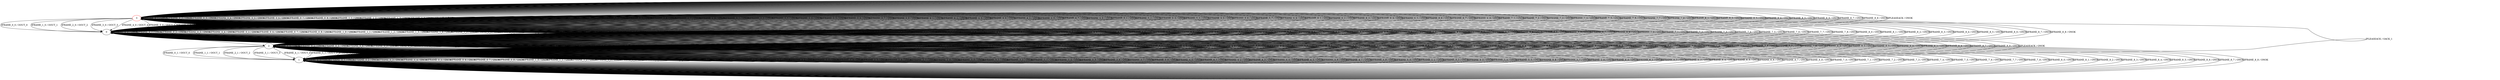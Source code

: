 digraph {
3 [color="red"]
0
1
2
3 -> 0 [label="IFRAME_0_0 / OOUT_0"]
3 -> 3 [label="IFRAME_0_1 / ONOK"]
3 -> 3 [label="IFRAME_0_2 / ONOK"]
3 -> 3 [label="IFRAME_0_3 / ONOK"]
3 -> 3 [label="IFRAME_0_4 / ONOK"]
3 -> 3 [label="IFRAME_0_5 / ONOK"]
3 -> 3 [label="IFRAME_0_6 / ONOK"]
3 -> 3 [label="IFRAME_0_7 / ONOK"]
3 -> 3 [label="IFRAME_0_8 / ONOK"]
3 -> 0 [label="IFRAME_1_0 / OOUT_1"]
3 -> 3 [label="IFRAME_1_1 / ONOK"]
3 -> 3 [label="IFRAME_1_2 / ONOK"]
3 -> 3 [label="IFRAME_1_3 / ONOK"]
3 -> 3 [label="IFRAME_1_4 / ONOK"]
3 -> 3 [label="IFRAME_1_5 / ONOK"]
3 -> 3 [label="IFRAME_1_6 / ONOK"]
3 -> 3 [label="IFRAME_1_7 / ONOK"]
3 -> 3 [label="IFRAME_1_8 / ONOK"]
3 -> 0 [label="IFRAME_2_0 / OOUT_2"]
3 -> 3 [label="IFRAME_2_1 / ONOK"]
3 -> 3 [label="IFRAME_2_2 / ONOK"]
3 -> 3 [label="IFRAME_2_3 / ONOK"]
3 -> 3 [label="IFRAME_2_4 / ONOK"]
3 -> 3 [label="IFRAME_2_5 / ONOK"]
3 -> 3 [label="IFRAME_2_6 / ONOK"]
3 -> 3 [label="IFRAME_2_7 / ONOK"]
3 -> 3 [label="IFRAME_2_8 / ONOK"]
3 -> 0 [label="IFRAME_3_0 / OOUT_3"]
3 -> 3 [label="IFRAME_3_1 / ONOK"]
3 -> 3 [label="IFRAME_3_2 / ONOK"]
3 -> 3 [label="IFRAME_3_3 / ONOK"]
3 -> 3 [label="IFRAME_3_4 / ONOK"]
3 -> 3 [label="IFRAME_3_5 / ONOK"]
3 -> 3 [label="IFRAME_3_6 / ONOK"]
3 -> 3 [label="IFRAME_3_7 / ONOK"]
3 -> 3 [label="IFRAME_3_8 / ONOK"]
3 -> 0 [label="IFRAME_4_0 / OOUT_4"]
3 -> 3 [label="IFRAME_4_1 / ONOK"]
3 -> 3 [label="IFRAME_4_2 / ONOK"]
3 -> 3 [label="IFRAME_4_3 / ONOK"]
3 -> 3 [label="IFRAME_4_4 / ONOK"]
3 -> 3 [label="IFRAME_4_5 / ONOK"]
3 -> 3 [label="IFRAME_4_6 / ONOK"]
3 -> 3 [label="IFRAME_4_7 / ONOK"]
3 -> 3 [label="IFRAME_4_8 / ONOK"]
3 -> 0 [label="IFRAME_5_0 / OOUT_5"]
3 -> 3 [label="IFRAME_5_1 / ONOK"]
3 -> 3 [label="IFRAME_5_2 / ONOK"]
3 -> 3 [label="IFRAME_5_3 / ONOK"]
3 -> 3 [label="IFRAME_5_4 / ONOK"]
3 -> 3 [label="IFRAME_5_5 / ONOK"]
3 -> 3 [label="IFRAME_5_6 / ONOK"]
3 -> 3 [label="IFRAME_5_7 / ONOK"]
3 -> 3 [label="IFRAME_5_8 / ONOK"]
3 -> 0 [label="IFRAME_6_0 / OOUT_6"]
3 -> 3 [label="IFRAME_6_1 / ONOK"]
3 -> 3 [label="IFRAME_6_2 / ONOK"]
3 -> 3 [label="IFRAME_6_3 / ONOK"]
3 -> 3 [label="IFRAME_6_4 / ONOK"]
3 -> 3 [label="IFRAME_6_5 / ONOK"]
3 -> 3 [label="IFRAME_6_6 / ONOK"]
3 -> 3 [label="IFRAME_6_7 / ONOK"]
3 -> 3 [label="IFRAME_6_8 / ONOK"]
3 -> 0 [label="IFRAME_7_0 / OOUT_7"]
3 -> 3 [label="IFRAME_7_1 / ONOK"]
3 -> 3 [label="IFRAME_7_2 / ONOK"]
3 -> 3 [label="IFRAME_7_3 / ONOK"]
3 -> 3 [label="IFRAME_7_4 / ONOK"]
3 -> 3 [label="IFRAME_7_5 / ONOK"]
3 -> 3 [label="IFRAME_7_6 / ONOK"]
3 -> 3 [label="IFRAME_7_7 / ONOK"]
3 -> 3 [label="IFRAME_7_8 / ONOK"]
3 -> 0 [label="IFRAME_8_0 / OOUT_8"]
3 -> 3 [label="IFRAME_8_1 / ONOK"]
3 -> 3 [label="IFRAME_8_2 / ONOK"]
3 -> 3 [label="IFRAME_8_3 / ONOK"]
3 -> 3 [label="IFRAME_8_4 / ONOK"]
3 -> 3 [label="IFRAME_8_5 / ONOK"]
3 -> 3 [label="IFRAME_8_6 / ONOK"]
3 -> 3 [label="IFRAME_8_7 / ONOK"]
3 -> 3 [label="IFRAME_8_8 / ONOK"]
3 -> 3 [label="IPLEASEACK / ONOK"]
0 -> 0 [label="IFRAME_0_0 / ONOK"]
0 -> 0 [label="IFRAME_0_1 / ONOK"]
0 -> 0 [label="IFRAME_0_2 / ONOK"]
0 -> 0 [label="IFRAME_0_3 / ONOK"]
0 -> 0 [label="IFRAME_0_4 / ONOK"]
0 -> 0 [label="IFRAME_0_5 / ONOK"]
0 -> 0 [label="IFRAME_0_6 / ONOK"]
0 -> 0 [label="IFRAME_0_7 / ONOK"]
0 -> 0 [label="IFRAME_0_8 / ONOK"]
0 -> 0 [label="IFRAME_1_0 / ONOK"]
0 -> 0 [label="IFRAME_1_1 / ONOK"]
0 -> 0 [label="IFRAME_1_2 / ONOK"]
0 -> 0 [label="IFRAME_1_3 / ONOK"]
0 -> 0 [label="IFRAME_1_4 / ONOK"]
0 -> 0 [label="IFRAME_1_5 / ONOK"]
0 -> 0 [label="IFRAME_1_6 / ONOK"]
0 -> 0 [label="IFRAME_1_7 / ONOK"]
0 -> 0 [label="IFRAME_1_8 / ONOK"]
0 -> 0 [label="IFRAME_2_0 / ONOK"]
0 -> 0 [label="IFRAME_2_1 / ONOK"]
0 -> 0 [label="IFRAME_2_2 / ONOK"]
0 -> 0 [label="IFRAME_2_3 / ONOK"]
0 -> 0 [label="IFRAME_2_4 / ONOK"]
0 -> 0 [label="IFRAME_2_5 / ONOK"]
0 -> 0 [label="IFRAME_2_6 / ONOK"]
0 -> 0 [label="IFRAME_2_7 / ONOK"]
0 -> 0 [label="IFRAME_2_8 / ONOK"]
0 -> 0 [label="IFRAME_3_0 / ONOK"]
0 -> 0 [label="IFRAME_3_1 / ONOK"]
0 -> 0 [label="IFRAME_3_2 / ONOK"]
0 -> 0 [label="IFRAME_3_3 / ONOK"]
0 -> 0 [label="IFRAME_3_4 / ONOK"]
0 -> 0 [label="IFRAME_3_5 / ONOK"]
0 -> 0 [label="IFRAME_3_6 / ONOK"]
0 -> 0 [label="IFRAME_3_7 / ONOK"]
0 -> 0 [label="IFRAME_3_8 / ONOK"]
0 -> 0 [label="IFRAME_4_0 / ONOK"]
0 -> 0 [label="IFRAME_4_1 / ONOK"]
0 -> 0 [label="IFRAME_4_2 / ONOK"]
0 -> 0 [label="IFRAME_4_3 / ONOK"]
0 -> 0 [label="IFRAME_4_4 / ONOK"]
0 -> 0 [label="IFRAME_4_5 / ONOK"]
0 -> 0 [label="IFRAME_4_6 / ONOK"]
0 -> 0 [label="IFRAME_4_7 / ONOK"]
0 -> 0 [label="IFRAME_4_8 / ONOK"]
0 -> 0 [label="IFRAME_5_0 / ONOK"]
0 -> 0 [label="IFRAME_5_1 / ONOK"]
0 -> 0 [label="IFRAME_5_2 / ONOK"]
0 -> 0 [label="IFRAME_5_3 / ONOK"]
0 -> 0 [label="IFRAME_5_4 / ONOK"]
0 -> 0 [label="IFRAME_5_5 / ONOK"]
0 -> 0 [label="IFRAME_5_6 / ONOK"]
0 -> 0 [label="IFRAME_5_7 / ONOK"]
0 -> 0 [label="IFRAME_5_8 / ONOK"]
0 -> 0 [label="IFRAME_6_0 / ONOK"]
0 -> 0 [label="IFRAME_6_1 / ONOK"]
0 -> 0 [label="IFRAME_6_2 / ONOK"]
0 -> 0 [label="IFRAME_6_3 / ONOK"]
0 -> 0 [label="IFRAME_6_4 / ONOK"]
0 -> 0 [label="IFRAME_6_5 / ONOK"]
0 -> 0 [label="IFRAME_6_6 / ONOK"]
0 -> 0 [label="IFRAME_6_7 / ONOK"]
0 -> 0 [label="IFRAME_6_8 / ONOK"]
0 -> 0 [label="IFRAME_7_0 / ONOK"]
0 -> 0 [label="IFRAME_7_1 / ONOK"]
0 -> 0 [label="IFRAME_7_2 / ONOK"]
0 -> 0 [label="IFRAME_7_3 / ONOK"]
0 -> 0 [label="IFRAME_7_4 / ONOK"]
0 -> 0 [label="IFRAME_7_5 / ONOK"]
0 -> 0 [label="IFRAME_7_6 / ONOK"]
0 -> 0 [label="IFRAME_7_7 / ONOK"]
0 -> 0 [label="IFRAME_7_8 / ONOK"]
0 -> 0 [label="IFRAME_8_0 / ONOK"]
0 -> 0 [label="IFRAME_8_1 / ONOK"]
0 -> 0 [label="IFRAME_8_2 / ONOK"]
0 -> 0 [label="IFRAME_8_3 / ONOK"]
0 -> 0 [label="IFRAME_8_4 / ONOK"]
0 -> 0 [label="IFRAME_8_5 / ONOK"]
0 -> 0 [label="IFRAME_8_6 / ONOK"]
0 -> 0 [label="IFRAME_8_7 / ONOK"]
0 -> 0 [label="IFRAME_8_8 / ONOK"]
0 -> 2 [label="IPLEASEACK / OACK_0"]
1 -> 1 [label="IFRAME_0_0 / ONOK"]
1 -> 1 [label="IFRAME_0_1 / ONOK"]
1 -> 1 [label="IFRAME_0_2 / ONOK"]
1 -> 1 [label="IFRAME_0_3 / ONOK"]
1 -> 1 [label="IFRAME_0_4 / ONOK"]
1 -> 1 [label="IFRAME_0_5 / ONOK"]
1 -> 1 [label="IFRAME_0_6 / ONOK"]
1 -> 1 [label="IFRAME_0_7 / ONOK"]
1 -> 1 [label="IFRAME_0_8 / ONOK"]
1 -> 1 [label="IFRAME_1_0 / ONOK"]
1 -> 1 [label="IFRAME_1_1 / ONOK"]
1 -> 1 [label="IFRAME_1_2 / ONOK"]
1 -> 1 [label="IFRAME_1_3 / ONOK"]
1 -> 1 [label="IFRAME_1_4 / ONOK"]
1 -> 1 [label="IFRAME_1_5 / ONOK"]
1 -> 1 [label="IFRAME_1_6 / ONOK"]
1 -> 1 [label="IFRAME_1_7 / ONOK"]
1 -> 1 [label="IFRAME_1_8 / ONOK"]
1 -> 1 [label="IFRAME_2_0 / ONOK"]
1 -> 1 [label="IFRAME_2_1 / ONOK"]
1 -> 1 [label="IFRAME_2_2 / ONOK"]
1 -> 1 [label="IFRAME_2_3 / ONOK"]
1 -> 1 [label="IFRAME_2_4 / ONOK"]
1 -> 1 [label="IFRAME_2_5 / ONOK"]
1 -> 1 [label="IFRAME_2_6 / ONOK"]
1 -> 1 [label="IFRAME_2_7 / ONOK"]
1 -> 1 [label="IFRAME_2_8 / ONOK"]
1 -> 1 [label="IFRAME_3_0 / ONOK"]
1 -> 1 [label="IFRAME_3_1 / ONOK"]
1 -> 1 [label="IFRAME_3_2 / ONOK"]
1 -> 1 [label="IFRAME_3_3 / ONOK"]
1 -> 1 [label="IFRAME_3_4 / ONOK"]
1 -> 1 [label="IFRAME_3_5 / ONOK"]
1 -> 1 [label="IFRAME_3_6 / ONOK"]
1 -> 1 [label="IFRAME_3_7 / ONOK"]
1 -> 1 [label="IFRAME_3_8 / ONOK"]
1 -> 1 [label="IFRAME_4_0 / ONOK"]
1 -> 1 [label="IFRAME_4_1 / ONOK"]
1 -> 1 [label="IFRAME_4_2 / ONOK"]
1 -> 1 [label="IFRAME_4_3 / ONOK"]
1 -> 1 [label="IFRAME_4_4 / ONOK"]
1 -> 1 [label="IFRAME_4_5 / ONOK"]
1 -> 1 [label="IFRAME_4_6 / ONOK"]
1 -> 1 [label="IFRAME_4_7 / ONOK"]
1 -> 1 [label="IFRAME_4_8 / ONOK"]
1 -> 1 [label="IFRAME_5_0 / ONOK"]
1 -> 1 [label="IFRAME_5_1 / ONOK"]
1 -> 1 [label="IFRAME_5_2 / ONOK"]
1 -> 1 [label="IFRAME_5_3 / ONOK"]
1 -> 1 [label="IFRAME_5_4 / ONOK"]
1 -> 1 [label="IFRAME_5_5 / ONOK"]
1 -> 1 [label="IFRAME_5_6 / ONOK"]
1 -> 1 [label="IFRAME_5_7 / ONOK"]
1 -> 1 [label="IFRAME_5_8 / ONOK"]
1 -> 1 [label="IFRAME_6_0 / ONOK"]
1 -> 1 [label="IFRAME_6_1 / ONOK"]
1 -> 1 [label="IFRAME_6_2 / ONOK"]
1 -> 1 [label="IFRAME_6_3 / ONOK"]
1 -> 1 [label="IFRAME_6_4 / ONOK"]
1 -> 1 [label="IFRAME_6_5 / ONOK"]
1 -> 1 [label="IFRAME_6_6 / ONOK"]
1 -> 1 [label="IFRAME_6_7 / ONOK"]
1 -> 1 [label="IFRAME_6_8 / ONOK"]
1 -> 1 [label="IFRAME_7_0 / ONOK"]
1 -> 1 [label="IFRAME_7_1 / ONOK"]
1 -> 1 [label="IFRAME_7_2 / ONOK"]
1 -> 1 [label="IFRAME_7_3 / ONOK"]
1 -> 1 [label="IFRAME_7_4 / ONOK"]
1 -> 1 [label="IFRAME_7_5 / ONOK"]
1 -> 1 [label="IFRAME_7_6 / ONOK"]
1 -> 1 [label="IFRAME_7_7 / ONOK"]
1 -> 1 [label="IFRAME_7_8 / ONOK"]
1 -> 1 [label="IFRAME_8_0 / ONOK"]
1 -> 1 [label="IFRAME_8_1 / ONOK"]
1 -> 1 [label="IFRAME_8_2 / ONOK"]
1 -> 1 [label="IFRAME_8_3 / ONOK"]
1 -> 1 [label="IFRAME_8_4 / ONOK"]
1 -> 1 [label="IFRAME_8_5 / ONOK"]
1 -> 1 [label="IFRAME_8_6 / ONOK"]
1 -> 1 [label="IFRAME_8_7 / ONOK"]
1 -> 1 [label="IFRAME_8_8 / ONOK"]
1 -> 3 [label="IPLEASEACK / OACK_1"]
2 -> 2 [label="IFRAME_0_0 / ONOK"]
2 -> 1 [label="IFRAME_0_1 / OOUT_0"]
2 -> 2 [label="IFRAME_0_2 / ONOK"]
2 -> 2 [label="IFRAME_0_3 / ONOK"]
2 -> 2 [label="IFRAME_0_4 / ONOK"]
2 -> 2 [label="IFRAME_0_5 / ONOK"]
2 -> 2 [label="IFRAME_0_6 / ONOK"]
2 -> 2 [label="IFRAME_0_7 / ONOK"]
2 -> 2 [label="IFRAME_0_8 / ONOK"]
2 -> 2 [label="IFRAME_1_0 / ONOK"]
2 -> 1 [label="IFRAME_1_1 / OOUT_1"]
2 -> 2 [label="IFRAME_1_2 / ONOK"]
2 -> 2 [label="IFRAME_1_3 / ONOK"]
2 -> 2 [label="IFRAME_1_4 / ONOK"]
2 -> 2 [label="IFRAME_1_5 / ONOK"]
2 -> 2 [label="IFRAME_1_6 / ONOK"]
2 -> 2 [label="IFRAME_1_7 / ONOK"]
2 -> 2 [label="IFRAME_1_8 / ONOK"]
2 -> 2 [label="IFRAME_2_0 / ONOK"]
2 -> 1 [label="IFRAME_2_1 / OOUT_2"]
2 -> 2 [label="IFRAME_2_2 / ONOK"]
2 -> 2 [label="IFRAME_2_3 / ONOK"]
2 -> 2 [label="IFRAME_2_4 / ONOK"]
2 -> 2 [label="IFRAME_2_5 / ONOK"]
2 -> 2 [label="IFRAME_2_6 / ONOK"]
2 -> 2 [label="IFRAME_2_7 / ONOK"]
2 -> 2 [label="IFRAME_2_8 / ONOK"]
2 -> 2 [label="IFRAME_3_0 / ONOK"]
2 -> 1 [label="IFRAME_3_1 / OOUT_3"]
2 -> 2 [label="IFRAME_3_2 / ONOK"]
2 -> 2 [label="IFRAME_3_3 / ONOK"]
2 -> 2 [label="IFRAME_3_4 / ONOK"]
2 -> 2 [label="IFRAME_3_5 / ONOK"]
2 -> 2 [label="IFRAME_3_6 / ONOK"]
2 -> 2 [label="IFRAME_3_7 / ONOK"]
2 -> 2 [label="IFRAME_3_8 / ONOK"]
2 -> 2 [label="IFRAME_4_0 / ONOK"]
2 -> 1 [label="IFRAME_4_1 / OOUT_4"]
2 -> 2 [label="IFRAME_4_2 / ONOK"]
2 -> 2 [label="IFRAME_4_3 / ONOK"]
2 -> 2 [label="IFRAME_4_4 / ONOK"]
2 -> 2 [label="IFRAME_4_5 / ONOK"]
2 -> 2 [label="IFRAME_4_6 / ONOK"]
2 -> 2 [label="IFRAME_4_7 / ONOK"]
2 -> 2 [label="IFRAME_4_8 / ONOK"]
2 -> 2 [label="IFRAME_5_0 / ONOK"]
2 -> 1 [label="IFRAME_5_1 / OOUT_5"]
2 -> 2 [label="IFRAME_5_2 / ONOK"]
2 -> 2 [label="IFRAME_5_3 / ONOK"]
2 -> 2 [label="IFRAME_5_4 / ONOK"]
2 -> 2 [label="IFRAME_5_5 / ONOK"]
2 -> 2 [label="IFRAME_5_6 / ONOK"]
2 -> 2 [label="IFRAME_5_7 / ONOK"]
2 -> 2 [label="IFRAME_5_8 / ONOK"]
2 -> 2 [label="IFRAME_6_0 / ONOK"]
2 -> 1 [label="IFRAME_6_1 / OOUT_6"]
2 -> 2 [label="IFRAME_6_2 / ONOK"]
2 -> 2 [label="IFRAME_6_3 / ONOK"]
2 -> 2 [label="IFRAME_6_4 / ONOK"]
2 -> 2 [label="IFRAME_6_5 / ONOK"]
2 -> 2 [label="IFRAME_6_6 / ONOK"]
2 -> 2 [label="IFRAME_6_7 / ONOK"]
2 -> 2 [label="IFRAME_6_8 / ONOK"]
2 -> 2 [label="IFRAME_7_0 / ONOK"]
2 -> 1 [label="IFRAME_7_1 / OOUT_7"]
2 -> 2 [label="IFRAME_7_2 / ONOK"]
2 -> 2 [label="IFRAME_7_3 / ONOK"]
2 -> 2 [label="IFRAME_7_4 / ONOK"]
2 -> 2 [label="IFRAME_7_5 / ONOK"]
2 -> 2 [label="IFRAME_7_6 / ONOK"]
2 -> 2 [label="IFRAME_7_7 / ONOK"]
2 -> 2 [label="IFRAME_7_8 / ONOK"]
2 -> 2 [label="IFRAME_8_0 / ONOK"]
2 -> 1 [label="IFRAME_8_1 / OOUT_8"]
2 -> 2 [label="IFRAME_8_2 / ONOK"]
2 -> 2 [label="IFRAME_8_3 / ONOK"]
2 -> 2 [label="IFRAME_8_4 / ONOK"]
2 -> 2 [label="IFRAME_8_5 / ONOK"]
2 -> 2 [label="IFRAME_8_6 / ONOK"]
2 -> 2 [label="IFRAME_8_7 / ONOK"]
2 -> 2 [label="IFRAME_8_8 / ONOK"]
2 -> 2 [label="IPLEASEACK / ONOK"]
}
